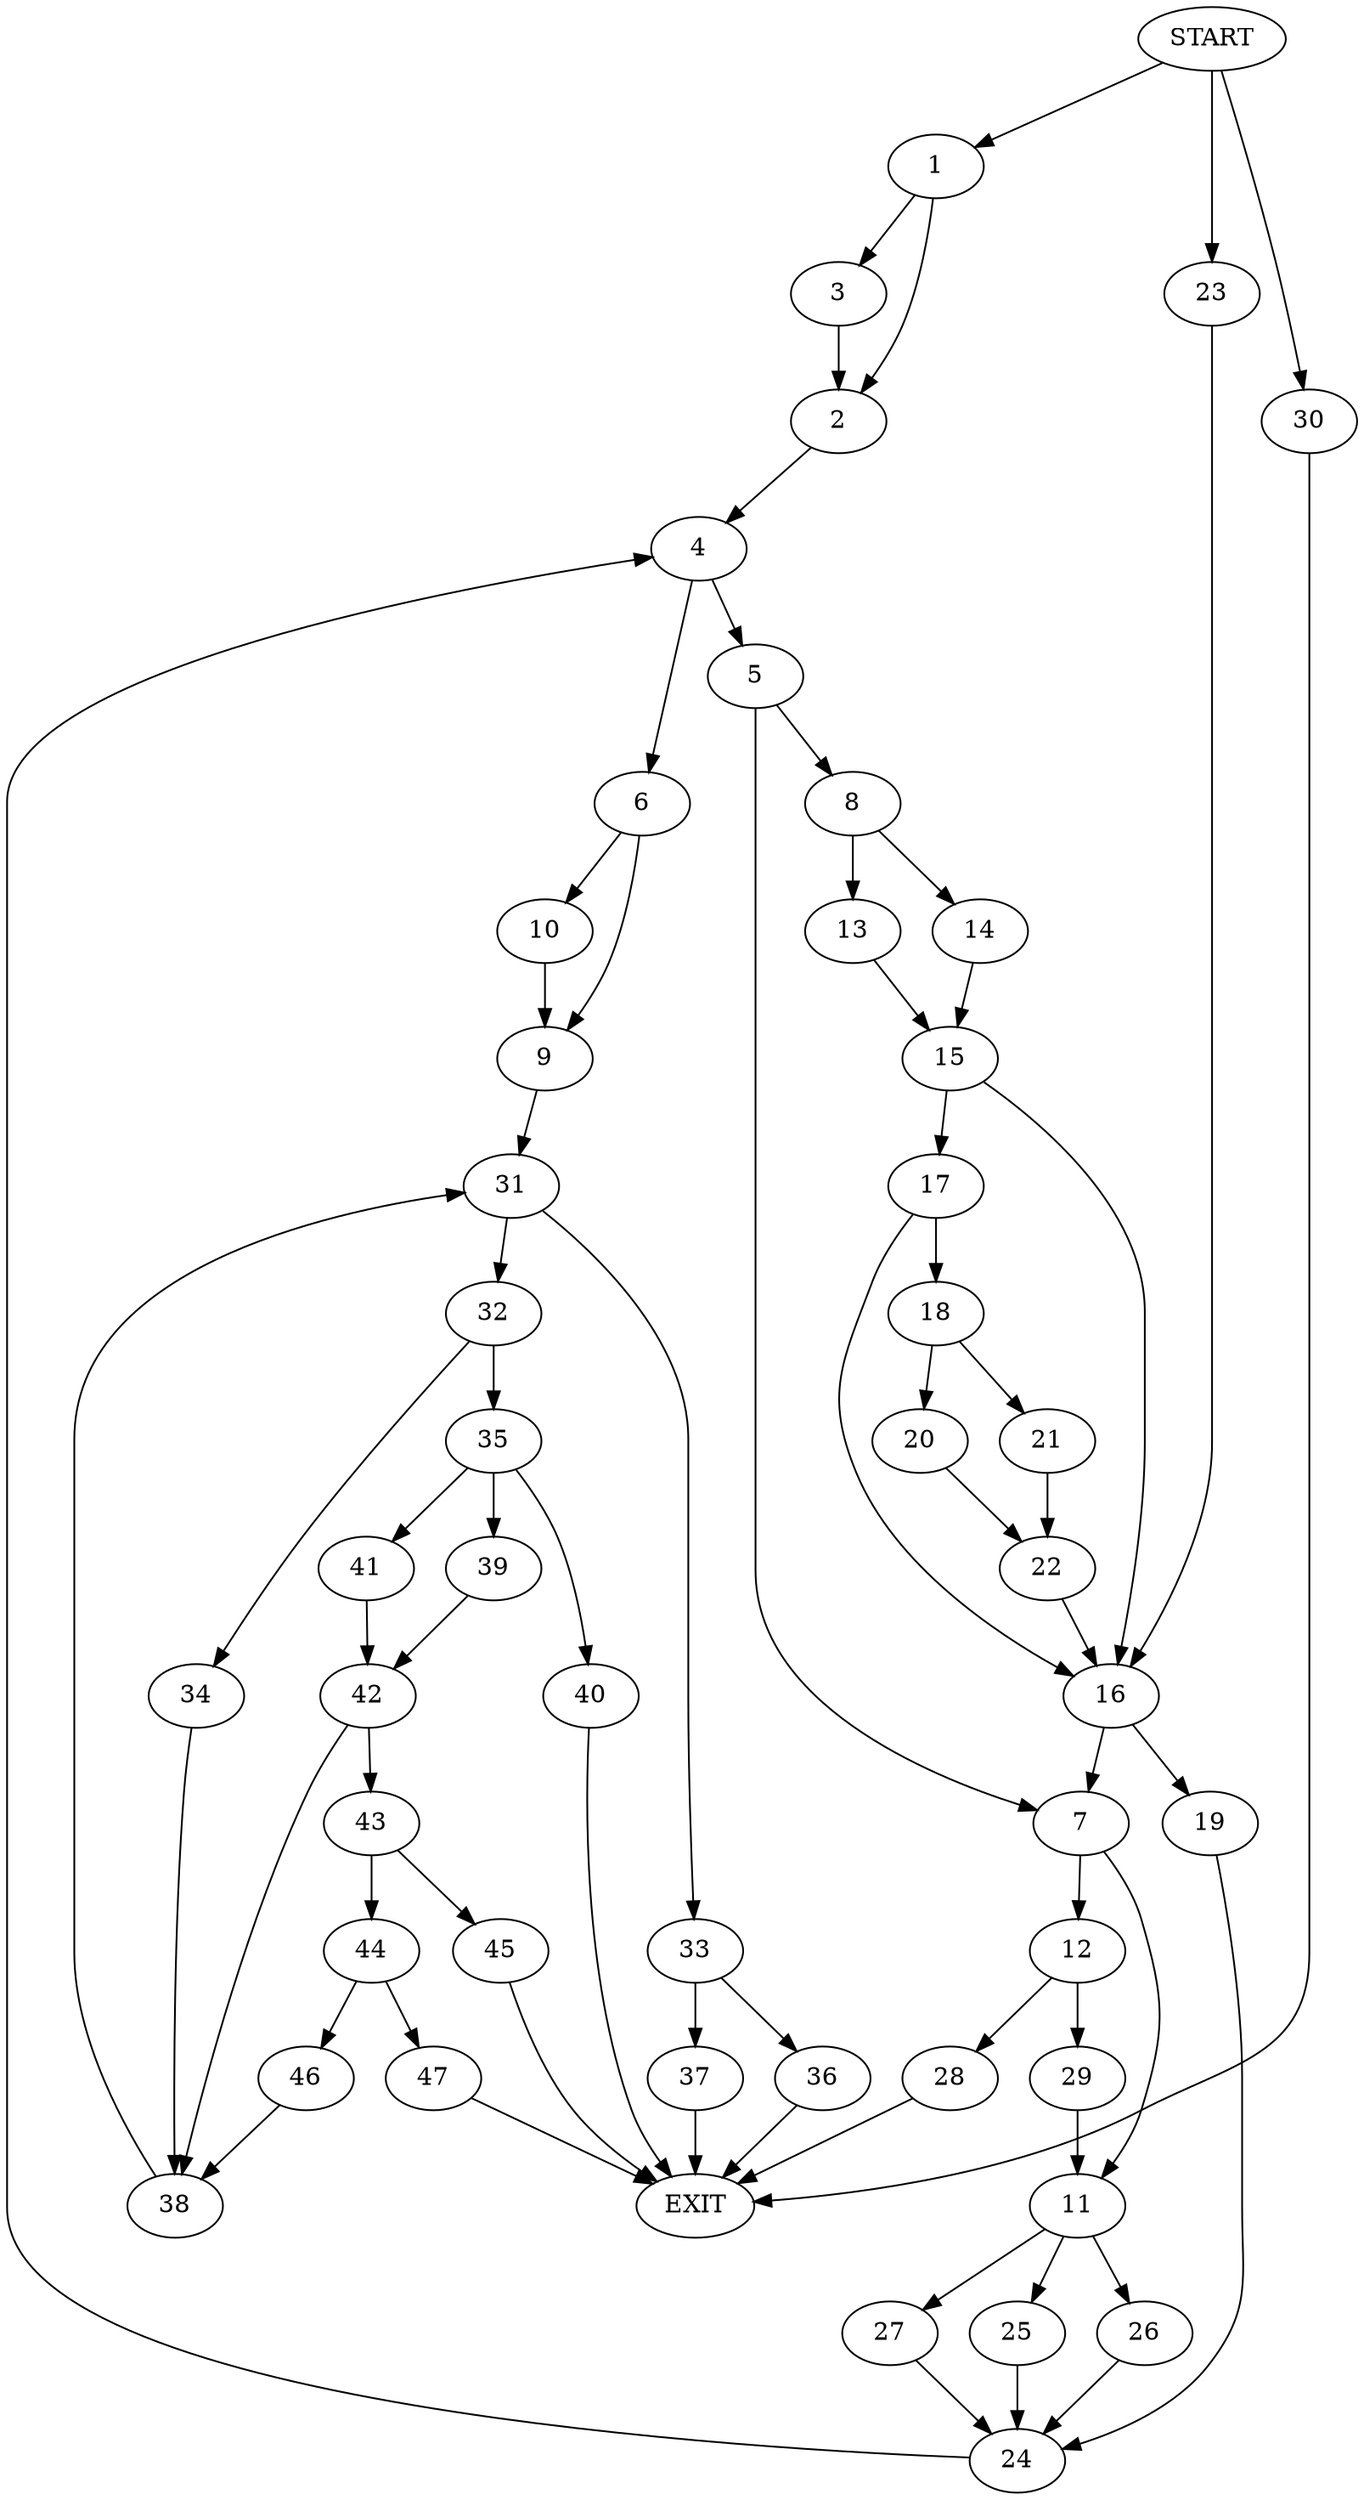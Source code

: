 digraph {
0 [label="START"]
48 [label="EXIT"]
0 -> 1
1 -> 2
1 -> 3
3 -> 2
2 -> 4
4 -> 5
4 -> 6
5 -> 7
5 -> 8
6 -> 9
6 -> 10
7 -> 11
7 -> 12
8 -> 13
8 -> 14
13 -> 15
14 -> 15
15 -> 16
15 -> 17
17 -> 18
17 -> 16
16 -> 19
16 -> 7
18 -> 20
18 -> 21
20 -> 22
21 -> 22
22 -> 16
0 -> 23
23 -> 16
19 -> 24
24 -> 4
11 -> 25
11 -> 26
11 -> 27
12 -> 28
12 -> 29
28 -> 48
29 -> 11
0 -> 30
30 -> 48
25 -> 24
27 -> 24
26 -> 24
10 -> 9
9 -> 31
31 -> 32
31 -> 33
32 -> 34
32 -> 35
33 -> 36
33 -> 37
34 -> 38
35 -> 39
35 -> 40
35 -> 41
38 -> 31
40 -> 48
41 -> 42
39 -> 42
42 -> 43
42 -> 38
43 -> 44
43 -> 45
44 -> 46
44 -> 47
45 -> 48
46 -> 38
47 -> 48
36 -> 48
37 -> 48
}
